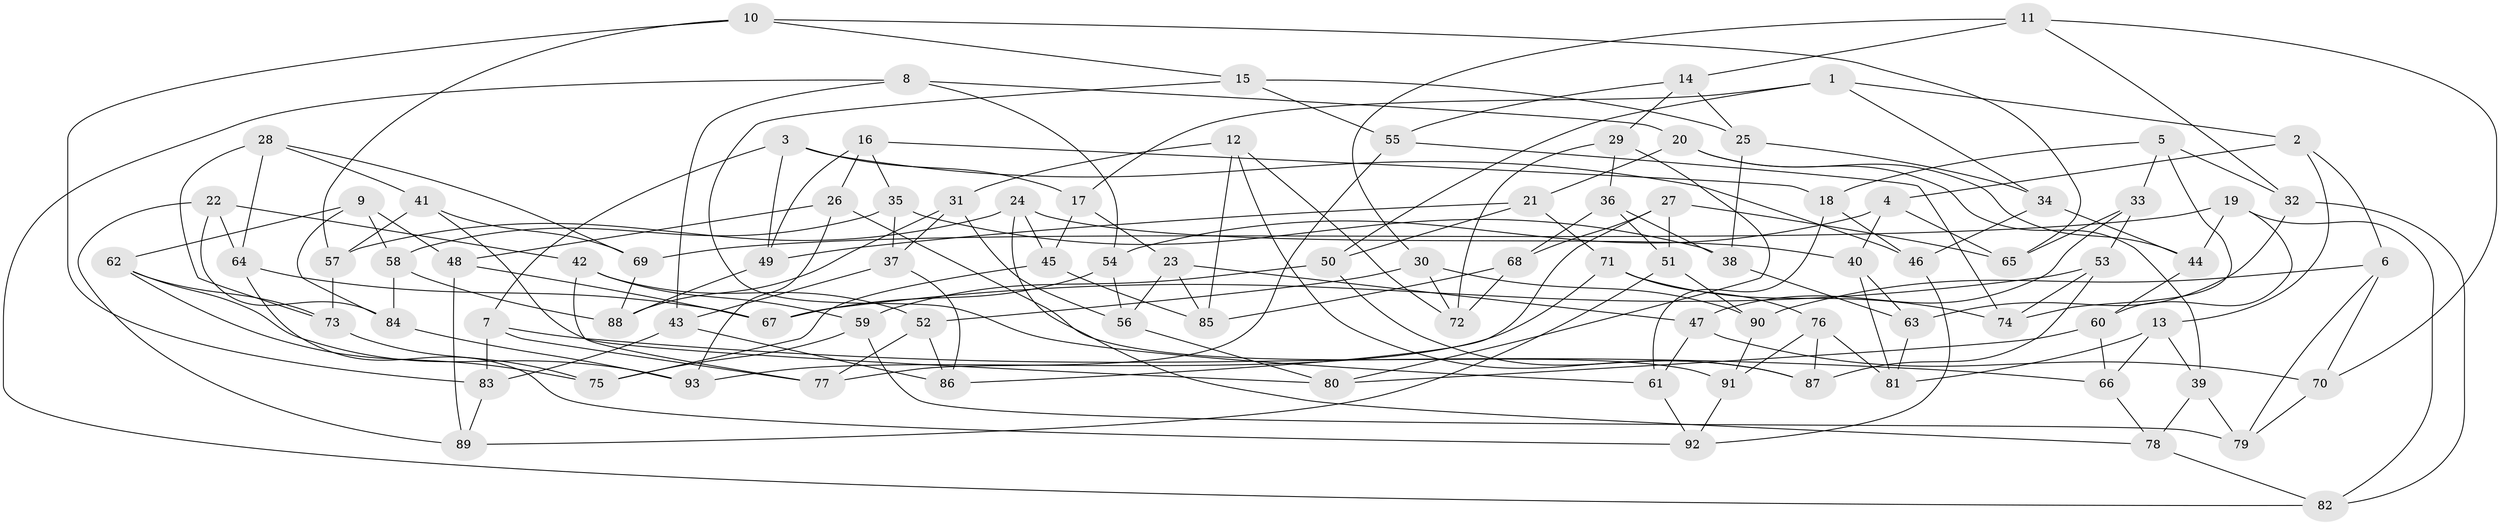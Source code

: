 // coarse degree distribution, {4: 0.6307692307692307, 6: 0.015384615384615385, 7: 0.046153846153846156, 3: 0.12307692307692308, 5: 0.15384615384615385, 8: 0.015384615384615385, 13: 0.015384615384615385}
// Generated by graph-tools (version 1.1) at 2025/03/03/04/25 22:03:19]
// undirected, 93 vertices, 186 edges
graph export_dot {
graph [start="1"]
  node [color=gray90,style=filled];
  1;
  2;
  3;
  4;
  5;
  6;
  7;
  8;
  9;
  10;
  11;
  12;
  13;
  14;
  15;
  16;
  17;
  18;
  19;
  20;
  21;
  22;
  23;
  24;
  25;
  26;
  27;
  28;
  29;
  30;
  31;
  32;
  33;
  34;
  35;
  36;
  37;
  38;
  39;
  40;
  41;
  42;
  43;
  44;
  45;
  46;
  47;
  48;
  49;
  50;
  51;
  52;
  53;
  54;
  55;
  56;
  57;
  58;
  59;
  60;
  61;
  62;
  63;
  64;
  65;
  66;
  67;
  68;
  69;
  70;
  71;
  72;
  73;
  74;
  75;
  76;
  77;
  78;
  79;
  80;
  81;
  82;
  83;
  84;
  85;
  86;
  87;
  88;
  89;
  90;
  91;
  92;
  93;
  1 -- 34;
  1 -- 50;
  1 -- 2;
  1 -- 17;
  2 -- 13;
  2 -- 4;
  2 -- 6;
  3 -- 49;
  3 -- 17;
  3 -- 7;
  3 -- 46;
  4 -- 40;
  4 -- 54;
  4 -- 65;
  5 -- 18;
  5 -- 74;
  5 -- 32;
  5 -- 33;
  6 -- 70;
  6 -- 90;
  6 -- 79;
  7 -- 83;
  7 -- 66;
  7 -- 77;
  8 -- 20;
  8 -- 82;
  8 -- 54;
  8 -- 43;
  9 -- 48;
  9 -- 84;
  9 -- 58;
  9 -- 62;
  10 -- 83;
  10 -- 65;
  10 -- 57;
  10 -- 15;
  11 -- 32;
  11 -- 70;
  11 -- 30;
  11 -- 14;
  12 -- 72;
  12 -- 85;
  12 -- 31;
  12 -- 87;
  13 -- 39;
  13 -- 81;
  13 -- 66;
  14 -- 29;
  14 -- 55;
  14 -- 25;
  15 -- 55;
  15 -- 61;
  15 -- 25;
  16 -- 35;
  16 -- 26;
  16 -- 49;
  16 -- 18;
  17 -- 45;
  17 -- 23;
  18 -- 61;
  18 -- 46;
  19 -- 82;
  19 -- 60;
  19 -- 44;
  19 -- 69;
  20 -- 44;
  20 -- 39;
  20 -- 21;
  21 -- 71;
  21 -- 49;
  21 -- 50;
  22 -- 84;
  22 -- 64;
  22 -- 42;
  22 -- 89;
  23 -- 47;
  23 -- 56;
  23 -- 85;
  24 -- 57;
  24 -- 40;
  24 -- 78;
  24 -- 45;
  25 -- 34;
  25 -- 38;
  26 -- 91;
  26 -- 93;
  26 -- 48;
  27 -- 51;
  27 -- 65;
  27 -- 68;
  27 -- 86;
  28 -- 64;
  28 -- 69;
  28 -- 73;
  28 -- 41;
  29 -- 80;
  29 -- 72;
  29 -- 36;
  30 -- 72;
  30 -- 90;
  30 -- 52;
  31 -- 37;
  31 -- 56;
  31 -- 88;
  32 -- 82;
  32 -- 63;
  33 -- 65;
  33 -- 47;
  33 -- 53;
  34 -- 44;
  34 -- 46;
  35 -- 38;
  35 -- 37;
  35 -- 58;
  36 -- 68;
  36 -- 38;
  36 -- 51;
  37 -- 86;
  37 -- 43;
  38 -- 63;
  39 -- 79;
  39 -- 78;
  40 -- 63;
  40 -- 81;
  41 -- 69;
  41 -- 57;
  41 -- 80;
  42 -- 77;
  42 -- 59;
  42 -- 52;
  43 -- 86;
  43 -- 83;
  44 -- 60;
  45 -- 75;
  45 -- 85;
  46 -- 92;
  47 -- 61;
  47 -- 70;
  48 -- 67;
  48 -- 89;
  49 -- 88;
  50 -- 87;
  50 -- 59;
  51 -- 89;
  51 -- 90;
  52 -- 77;
  52 -- 86;
  53 -- 74;
  53 -- 87;
  53 -- 67;
  54 -- 67;
  54 -- 56;
  55 -- 77;
  55 -- 74;
  56 -- 80;
  57 -- 73;
  58 -- 88;
  58 -- 84;
  59 -- 75;
  59 -- 79;
  60 -- 80;
  60 -- 66;
  61 -- 92;
  62 -- 93;
  62 -- 73;
  62 -- 75;
  63 -- 81;
  64 -- 67;
  64 -- 92;
  66 -- 78;
  68 -- 72;
  68 -- 85;
  69 -- 88;
  70 -- 79;
  71 -- 76;
  71 -- 74;
  71 -- 93;
  73 -- 75;
  76 -- 91;
  76 -- 87;
  76 -- 81;
  78 -- 82;
  83 -- 89;
  84 -- 93;
  90 -- 91;
  91 -- 92;
}
